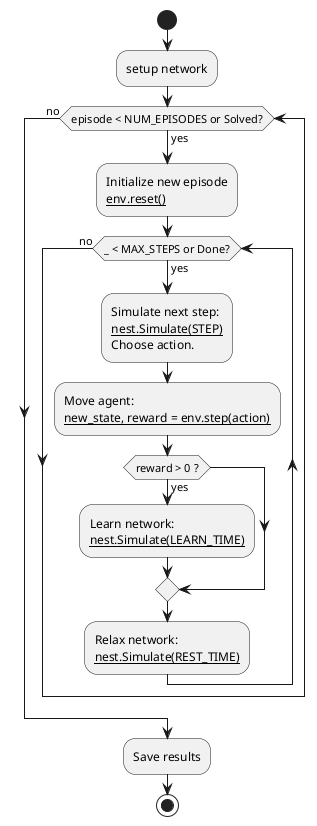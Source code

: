 @startuml

start
:setup network;
while (episode < NUM_EPISODES or Solved?) is (yes)
    :Initialize new episode
    __env.reset()__;

    while (_ < MAX_STEPS or Done?) is (yes)
      :Simulate next step:
      __nest.Simulate(STEP)__
      Choose action.;
      :Move agent:
      __new_state, reward = env.step(action)__;
      if (reward > 0 ?) then (yes)
        :Learn network:
        __nest.Simulate(LEARN_TIME)__;
      endif
      :Relax network:
      __nest.Simulate(REST_TIME)__;
    endwhile (no)
endwhile (no)

:Save results;

stop

@enduml
